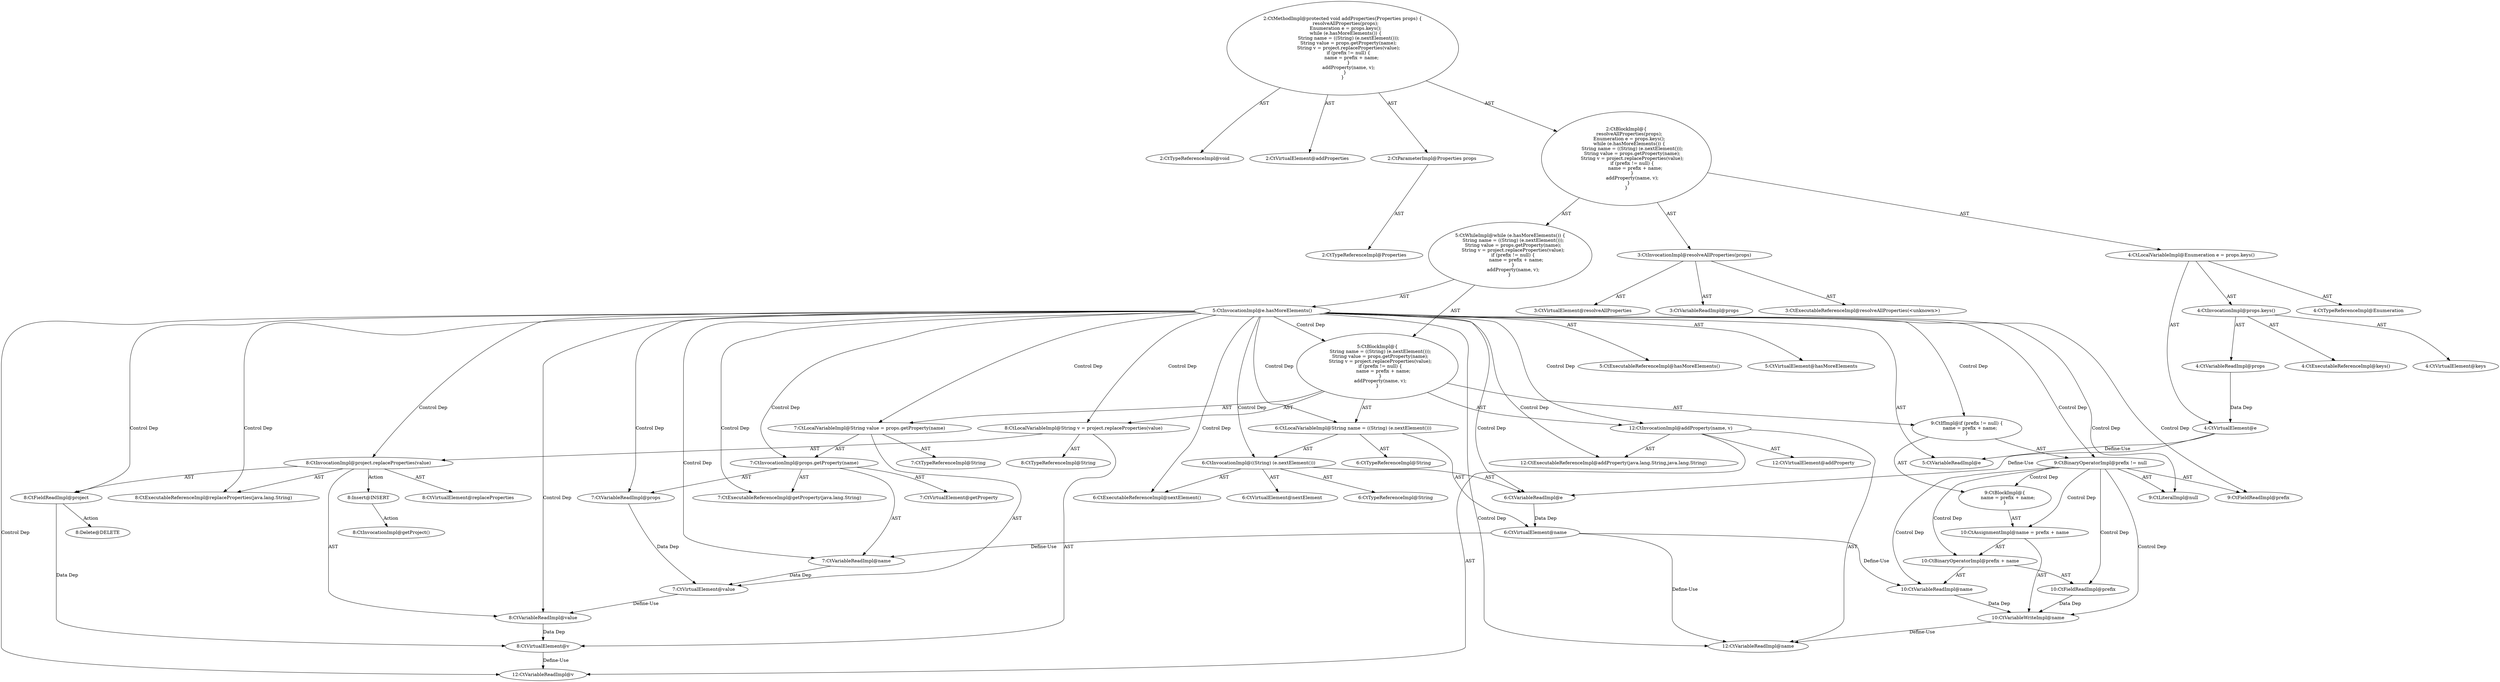 digraph "addProperties#?,Properties" {
0 [label="2:CtTypeReferenceImpl@void" shape=ellipse]
1 [label="2:CtVirtualElement@addProperties" shape=ellipse]
2 [label="2:CtParameterImpl@Properties props" shape=ellipse]
3 [label="2:CtTypeReferenceImpl@Properties" shape=ellipse]
4 [label="3:CtExecutableReferenceImpl@resolveAllProperties(<unknown>)" shape=ellipse]
5 [label="3:CtVirtualElement@resolveAllProperties" shape=ellipse]
6 [label="3:CtVariableReadImpl@props" shape=ellipse]
7 [label="3:CtInvocationImpl@resolveAllProperties(props)" shape=ellipse]
8 [label="4:CtTypeReferenceImpl@Enumeration" shape=ellipse]
9 [label="4:CtExecutableReferenceImpl@keys()" shape=ellipse]
10 [label="4:CtVirtualElement@keys" shape=ellipse]
11 [label="4:CtVariableReadImpl@props" shape=ellipse]
12 [label="4:CtInvocationImpl@props.keys()" shape=ellipse]
13 [label="4:CtVirtualElement@e" shape=ellipse]
14 [label="4:CtLocalVariableImpl@Enumeration e = props.keys()" shape=ellipse]
15 [label="5:CtExecutableReferenceImpl@hasMoreElements()" shape=ellipse]
16 [label="5:CtVirtualElement@hasMoreElements" shape=ellipse]
17 [label="5:CtVariableReadImpl@e" shape=ellipse]
18 [label="5:CtInvocationImpl@e.hasMoreElements()" shape=ellipse]
19 [label="6:CtTypeReferenceImpl@String" shape=ellipse]
20 [label="6:CtExecutableReferenceImpl@nextElement()" shape=ellipse]
21 [label="6:CtVirtualElement@nextElement" shape=ellipse]
22 [label="6:CtVariableReadImpl@e" shape=ellipse]
23 [label="6:CtInvocationImpl@((String) (e.nextElement()))" shape=ellipse]
24 [label="6:CtTypeReferenceImpl@String" shape=ellipse]
25 [label="6:CtVirtualElement@name" shape=ellipse]
26 [label="6:CtLocalVariableImpl@String name = ((String) (e.nextElement()))" shape=ellipse]
27 [label="7:CtTypeReferenceImpl@String" shape=ellipse]
28 [label="7:CtExecutableReferenceImpl@getProperty(java.lang.String)" shape=ellipse]
29 [label="7:CtVirtualElement@getProperty" shape=ellipse]
30 [label="7:CtVariableReadImpl@props" shape=ellipse]
31 [label="7:CtVariableReadImpl@name" shape=ellipse]
32 [label="7:CtInvocationImpl@props.getProperty(name)" shape=ellipse]
33 [label="7:CtVirtualElement@value" shape=ellipse]
34 [label="7:CtLocalVariableImpl@String value = props.getProperty(name)" shape=ellipse]
35 [label="8:CtTypeReferenceImpl@String" shape=ellipse]
36 [label="8:CtExecutableReferenceImpl@replaceProperties(java.lang.String)" shape=ellipse]
37 [label="8:CtVirtualElement@replaceProperties" shape=ellipse]
38 [label="8:CtFieldReadImpl@project" shape=ellipse]
39 [label="8:CtVariableReadImpl@value" shape=ellipse]
40 [label="8:CtInvocationImpl@project.replaceProperties(value)" shape=ellipse]
41 [label="8:CtVirtualElement@v" shape=ellipse]
42 [label="8:CtLocalVariableImpl@String v = project.replaceProperties(value)" shape=ellipse]
43 [label="9:CtFieldReadImpl@prefix" shape=ellipse]
44 [label="9:CtLiteralImpl@null" shape=ellipse]
45 [label="9:CtBinaryOperatorImpl@prefix != null" shape=ellipse]
46 [label="10:CtVariableWriteImpl@name" shape=ellipse]
47 [label="10:CtFieldReadImpl@prefix" shape=ellipse]
48 [label="10:CtVariableReadImpl@name" shape=ellipse]
49 [label="10:CtBinaryOperatorImpl@prefix + name" shape=ellipse]
50 [label="10:CtAssignmentImpl@name = prefix + name" shape=ellipse]
51 [label="9:CtBlockImpl@\{
    name = prefix + name;
\}" shape=ellipse]
52 [label="9:CtIfImpl@if (prefix != null) \{
    name = prefix + name;
\}" shape=ellipse]
53 [label="12:CtExecutableReferenceImpl@addProperty(java.lang.String,java.lang.String)" shape=ellipse]
54 [label="12:CtVirtualElement@addProperty" shape=ellipse]
55 [label="12:CtVariableReadImpl@name" shape=ellipse]
56 [label="12:CtVariableReadImpl@v" shape=ellipse]
57 [label="12:CtInvocationImpl@addProperty(name, v)" shape=ellipse]
58 [label="5:CtBlockImpl@\{
    String name = ((String) (e.nextElement()));
    String value = props.getProperty(name);
    String v = project.replaceProperties(value);
    if (prefix != null) \{
        name = prefix + name;
    \}
    addProperty(name, v);
\}" shape=ellipse]
59 [label="5:CtWhileImpl@while (e.hasMoreElements()) \{
    String name = ((String) (e.nextElement()));
    String value = props.getProperty(name);
    String v = project.replaceProperties(value);
    if (prefix != null) \{
        name = prefix + name;
    \}
    addProperty(name, v);
\} " shape=ellipse]
60 [label="2:CtBlockImpl@\{
    resolveAllProperties(props);
    Enumeration e = props.keys();
    while (e.hasMoreElements()) \{
        String name = ((String) (e.nextElement()));
        String value = props.getProperty(name);
        String v = project.replaceProperties(value);
        if (prefix != null) \{
            name = prefix + name;
        \}
        addProperty(name, v);
    \} 
\}" shape=ellipse]
61 [label="2:CtMethodImpl@protected void addProperties(Properties props) \{
    resolveAllProperties(props);
    Enumeration e = props.keys();
    while (e.hasMoreElements()) \{
        String name = ((String) (e.nextElement()));
        String value = props.getProperty(name);
        String v = project.replaceProperties(value);
        if (prefix != null) \{
            name = prefix + name;
        \}
        addProperty(name, v);
    \} 
\}" shape=ellipse]
62 [label="8:Delete@DELETE" shape=ellipse]
63 [label="8:Insert@INSERT" shape=ellipse]
64 [label="8:CtInvocationImpl@getProject()" shape=ellipse]
2 -> 3 [label="AST"];
7 -> 5 [label="AST"];
7 -> 4 [label="AST"];
7 -> 6 [label="AST"];
11 -> 13 [label="Data Dep"];
12 -> 10 [label="AST"];
12 -> 11 [label="AST"];
12 -> 9 [label="AST"];
13 -> 17 [label="Define-Use"];
13 -> 22 [label="Define-Use"];
14 -> 13 [label="AST"];
14 -> 8 [label="AST"];
14 -> 12 [label="AST"];
18 -> 16 [label="AST"];
18 -> 17 [label="AST"];
18 -> 15 [label="AST"];
18 -> 58 [label="Control Dep"];
18 -> 26 [label="Control Dep"];
18 -> 23 [label="Control Dep"];
18 -> 20 [label="Control Dep"];
18 -> 22 [label="Control Dep"];
18 -> 34 [label="Control Dep"];
18 -> 32 [label="Control Dep"];
18 -> 28 [label="Control Dep"];
18 -> 30 [label="Control Dep"];
18 -> 31 [label="Control Dep"];
18 -> 42 [label="Control Dep"];
18 -> 40 [label="Control Dep"];
18 -> 36 [label="Control Dep"];
18 -> 38 [label="Control Dep"];
18 -> 39 [label="Control Dep"];
18 -> 52 [label="Control Dep"];
18 -> 45 [label="Control Dep"];
18 -> 43 [label="Control Dep"];
18 -> 44 [label="Control Dep"];
18 -> 57 [label="Control Dep"];
18 -> 53 [label="Control Dep"];
18 -> 55 [label="Control Dep"];
18 -> 56 [label="Control Dep"];
22 -> 25 [label="Data Dep"];
23 -> 21 [label="AST"];
23 -> 24 [label="AST"];
23 -> 22 [label="AST"];
23 -> 20 [label="AST"];
25 -> 31 [label="Define-Use"];
25 -> 48 [label="Define-Use"];
25 -> 55 [label="Define-Use"];
26 -> 25 [label="AST"];
26 -> 19 [label="AST"];
26 -> 23 [label="AST"];
30 -> 33 [label="Data Dep"];
31 -> 33 [label="Data Dep"];
32 -> 29 [label="AST"];
32 -> 30 [label="AST"];
32 -> 28 [label="AST"];
32 -> 31 [label="AST"];
33 -> 39 [label="Define-Use"];
34 -> 33 [label="AST"];
34 -> 27 [label="AST"];
34 -> 32 [label="AST"];
38 -> 41 [label="Data Dep"];
38 -> 62 [label="Action"];
39 -> 41 [label="Data Dep"];
40 -> 37 [label="AST"];
40 -> 38 [label="AST"];
40 -> 36 [label="AST"];
40 -> 39 [label="AST"];
40 -> 63 [label="Action"];
41 -> 56 [label="Define-Use"];
42 -> 41 [label="AST"];
42 -> 35 [label="AST"];
42 -> 40 [label="AST"];
45 -> 43 [label="AST"];
45 -> 44 [label="AST"];
45 -> 51 [label="Control Dep"];
45 -> 50 [label="Control Dep"];
45 -> 46 [label="Control Dep"];
45 -> 49 [label="Control Dep"];
45 -> 47 [label="Control Dep"];
45 -> 48 [label="Control Dep"];
46 -> 55 [label="Define-Use"];
47 -> 46 [label="Data Dep"];
48 -> 46 [label="Data Dep"];
49 -> 47 [label="AST"];
49 -> 48 [label="AST"];
50 -> 46 [label="AST"];
50 -> 49 [label="AST"];
51 -> 50 [label="AST"];
52 -> 45 [label="AST"];
52 -> 51 [label="AST"];
57 -> 54 [label="AST"];
57 -> 53 [label="AST"];
57 -> 55 [label="AST"];
57 -> 56 [label="AST"];
58 -> 26 [label="AST"];
58 -> 34 [label="AST"];
58 -> 42 [label="AST"];
58 -> 52 [label="AST"];
58 -> 57 [label="AST"];
59 -> 18 [label="AST"];
59 -> 58 [label="AST"];
60 -> 7 [label="AST"];
60 -> 14 [label="AST"];
60 -> 59 [label="AST"];
61 -> 1 [label="AST"];
61 -> 0 [label="AST"];
61 -> 2 [label="AST"];
61 -> 60 [label="AST"];
63 -> 64 [label="Action"];
}